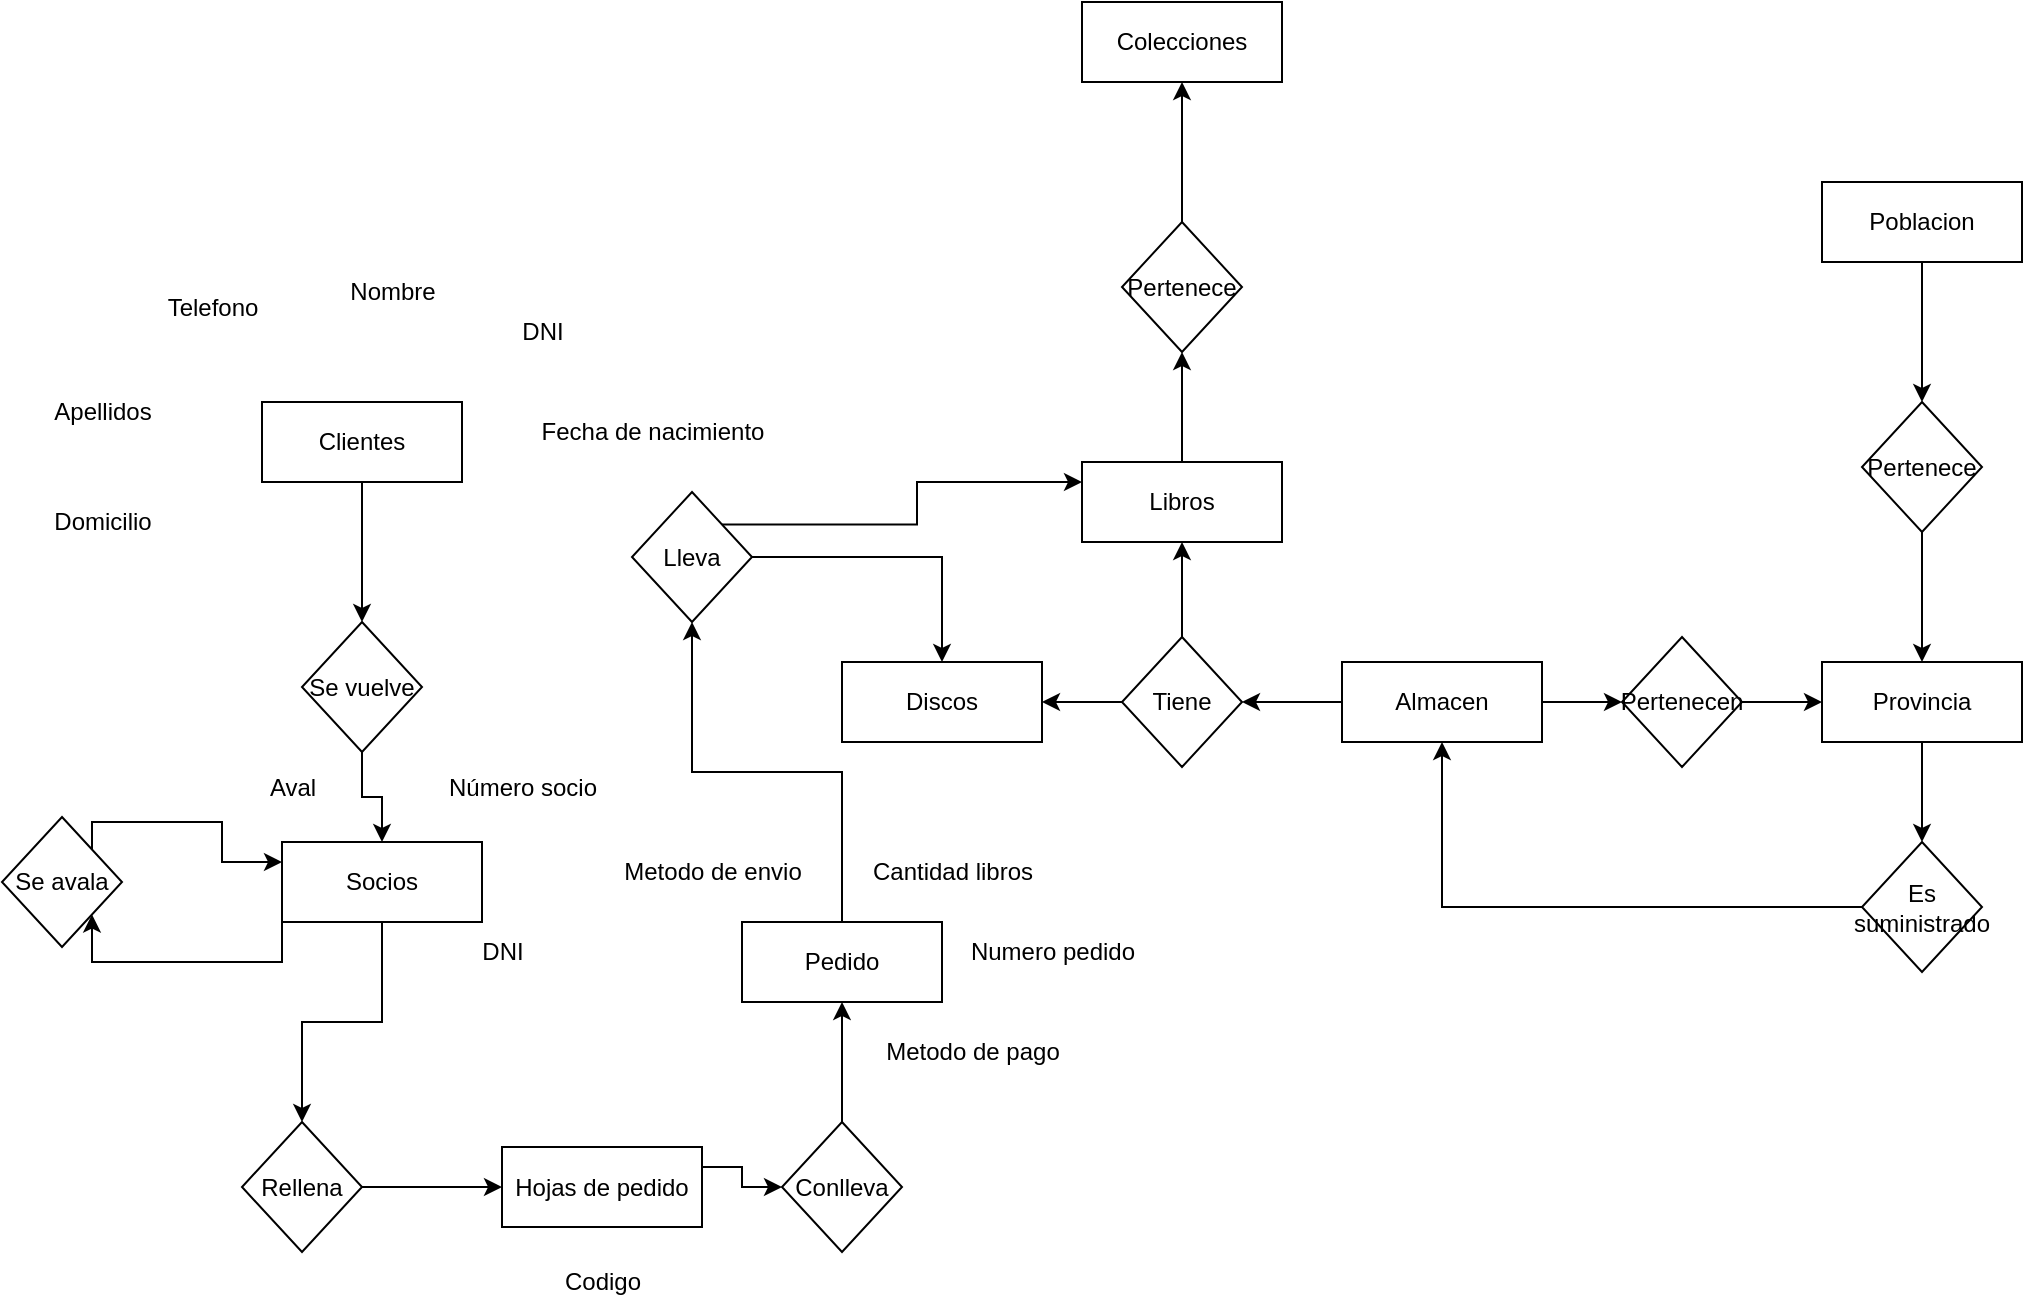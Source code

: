 <mxfile version="24.2.8" type="github">
  <diagram name="Page-1" id="zo8Fysw7H4Qtpaqr5c0Y">
    <mxGraphModel dx="1588" dy="892" grid="1" gridSize="10" guides="1" tooltips="1" connect="1" arrows="1" fold="1" page="1" pageScale="1" pageWidth="850" pageHeight="1100" math="0" shadow="0">
      <root>
        <mxCell id="0" />
        <mxCell id="1" parent="0" />
        <mxCell id="-mBXiv1CpG3KM5D4Y9Mz-1" value="Discos" style="rounded=0;whiteSpace=wrap;html=1;" vertex="1" parent="1">
          <mxGeometry x="530" y="400" width="100" height="40" as="geometry" />
        </mxCell>
        <mxCell id="-mBXiv1CpG3KM5D4Y9Mz-38" style="edgeStyle=orthogonalEdgeStyle;rounded=0;orthogonalLoop=1;jettySize=auto;html=1;exitX=0;exitY=0.5;exitDx=0;exitDy=0;entryX=1;entryY=0.5;entryDx=0;entryDy=0;" edge="1" parent="1" source="-mBXiv1CpG3KM5D4Y9Mz-2" target="-mBXiv1CpG3KM5D4Y9Mz-1">
          <mxGeometry relative="1" as="geometry" />
        </mxCell>
        <mxCell id="-mBXiv1CpG3KM5D4Y9Mz-39" style="edgeStyle=orthogonalEdgeStyle;rounded=0;orthogonalLoop=1;jettySize=auto;html=1;exitX=0.5;exitY=0;exitDx=0;exitDy=0;entryX=0.5;entryY=1;entryDx=0;entryDy=0;" edge="1" parent="1" source="-mBXiv1CpG3KM5D4Y9Mz-2" target="-mBXiv1CpG3KM5D4Y9Mz-4">
          <mxGeometry relative="1" as="geometry" />
        </mxCell>
        <mxCell id="-mBXiv1CpG3KM5D4Y9Mz-2" value="Tiene" style="rhombus;whiteSpace=wrap;html=1;" vertex="1" parent="1">
          <mxGeometry x="670" y="387.5" width="60" height="65" as="geometry" />
        </mxCell>
        <mxCell id="-mBXiv1CpG3KM5D4Y9Mz-33" style="edgeStyle=orthogonalEdgeStyle;rounded=0;orthogonalLoop=1;jettySize=auto;html=1;exitX=1;exitY=0.5;exitDx=0;exitDy=0;entryX=0.5;entryY=0;entryDx=0;entryDy=0;" edge="1" parent="1" source="-mBXiv1CpG3KM5D4Y9Mz-3" target="-mBXiv1CpG3KM5D4Y9Mz-1">
          <mxGeometry relative="1" as="geometry" />
        </mxCell>
        <mxCell id="-mBXiv1CpG3KM5D4Y9Mz-36" style="edgeStyle=orthogonalEdgeStyle;rounded=0;orthogonalLoop=1;jettySize=auto;html=1;exitX=1;exitY=0;exitDx=0;exitDy=0;entryX=0;entryY=0.25;entryDx=0;entryDy=0;" edge="1" parent="1" source="-mBXiv1CpG3KM5D4Y9Mz-3" target="-mBXiv1CpG3KM5D4Y9Mz-4">
          <mxGeometry relative="1" as="geometry" />
        </mxCell>
        <mxCell id="-mBXiv1CpG3KM5D4Y9Mz-3" value="Lleva" style="rhombus;whiteSpace=wrap;html=1;" vertex="1" parent="1">
          <mxGeometry x="425" y="315" width="60" height="65" as="geometry" />
        </mxCell>
        <mxCell id="-mBXiv1CpG3KM5D4Y9Mz-46" style="edgeStyle=orthogonalEdgeStyle;rounded=0;orthogonalLoop=1;jettySize=auto;html=1;exitX=0.5;exitY=0;exitDx=0;exitDy=0;entryX=0.5;entryY=1;entryDx=0;entryDy=0;" edge="1" parent="1" source="-mBXiv1CpG3KM5D4Y9Mz-4" target="-mBXiv1CpG3KM5D4Y9Mz-20">
          <mxGeometry relative="1" as="geometry" />
        </mxCell>
        <mxCell id="-mBXiv1CpG3KM5D4Y9Mz-4" value="Libros" style="rounded=0;whiteSpace=wrap;html=1;" vertex="1" parent="1">
          <mxGeometry x="650" y="300" width="100" height="40" as="geometry" />
        </mxCell>
        <mxCell id="-mBXiv1CpG3KM5D4Y9Mz-37" style="edgeStyle=orthogonalEdgeStyle;rounded=0;orthogonalLoop=1;jettySize=auto;html=1;exitX=0;exitY=0.5;exitDx=0;exitDy=0;entryX=1;entryY=0.5;entryDx=0;entryDy=0;" edge="1" parent="1" source="-mBXiv1CpG3KM5D4Y9Mz-5" target="-mBXiv1CpG3KM5D4Y9Mz-2">
          <mxGeometry relative="1" as="geometry" />
        </mxCell>
        <mxCell id="-mBXiv1CpG3KM5D4Y9Mz-40" style="edgeStyle=orthogonalEdgeStyle;rounded=0;orthogonalLoop=1;jettySize=auto;html=1;exitX=1;exitY=0.5;exitDx=0;exitDy=0;entryX=0;entryY=0.5;entryDx=0;entryDy=0;" edge="1" parent="1" source="-mBXiv1CpG3KM5D4Y9Mz-5" target="-mBXiv1CpG3KM5D4Y9Mz-6">
          <mxGeometry relative="1" as="geometry" />
        </mxCell>
        <mxCell id="-mBXiv1CpG3KM5D4Y9Mz-5" value="Almacen" style="rounded=0;whiteSpace=wrap;html=1;" vertex="1" parent="1">
          <mxGeometry x="780" y="400" width="100" height="40" as="geometry" />
        </mxCell>
        <mxCell id="-mBXiv1CpG3KM5D4Y9Mz-43" style="edgeStyle=orthogonalEdgeStyle;rounded=0;orthogonalLoop=1;jettySize=auto;html=1;exitX=1;exitY=0.5;exitDx=0;exitDy=0;entryX=0;entryY=0.5;entryDx=0;entryDy=0;" edge="1" parent="1" source="-mBXiv1CpG3KM5D4Y9Mz-6" target="-mBXiv1CpG3KM5D4Y9Mz-7">
          <mxGeometry relative="1" as="geometry" />
        </mxCell>
        <mxCell id="-mBXiv1CpG3KM5D4Y9Mz-6" value="Pertenecen" style="rhombus;whiteSpace=wrap;html=1;" vertex="1" parent="1">
          <mxGeometry x="920" y="387.5" width="60" height="65" as="geometry" />
        </mxCell>
        <mxCell id="-mBXiv1CpG3KM5D4Y9Mz-42" style="edgeStyle=orthogonalEdgeStyle;rounded=0;orthogonalLoop=1;jettySize=auto;html=1;exitX=0.5;exitY=1;exitDx=0;exitDy=0;entryX=0.5;entryY=0;entryDx=0;entryDy=0;" edge="1" parent="1" source="-mBXiv1CpG3KM5D4Y9Mz-7" target="-mBXiv1CpG3KM5D4Y9Mz-8">
          <mxGeometry relative="1" as="geometry" />
        </mxCell>
        <mxCell id="-mBXiv1CpG3KM5D4Y9Mz-7" value="Provincia" style="rounded=0;whiteSpace=wrap;html=1;" vertex="1" parent="1">
          <mxGeometry x="1020" y="400" width="100" height="40" as="geometry" />
        </mxCell>
        <mxCell id="-mBXiv1CpG3KM5D4Y9Mz-41" style="edgeStyle=orthogonalEdgeStyle;rounded=0;orthogonalLoop=1;jettySize=auto;html=1;exitX=0;exitY=0.5;exitDx=0;exitDy=0;entryX=0.5;entryY=1;entryDx=0;entryDy=0;" edge="1" parent="1" source="-mBXiv1CpG3KM5D4Y9Mz-8" target="-mBXiv1CpG3KM5D4Y9Mz-5">
          <mxGeometry relative="1" as="geometry" />
        </mxCell>
        <mxCell id="-mBXiv1CpG3KM5D4Y9Mz-8" value="Es suministrado" style="rhombus;whiteSpace=wrap;html=1;" vertex="1" parent="1">
          <mxGeometry x="1040" y="490" width="60" height="65" as="geometry" />
        </mxCell>
        <mxCell id="-mBXiv1CpG3KM5D4Y9Mz-31" style="edgeStyle=orthogonalEdgeStyle;rounded=0;orthogonalLoop=1;jettySize=auto;html=1;exitX=0.5;exitY=0;exitDx=0;exitDy=0;entryX=0.5;entryY=1;entryDx=0;entryDy=0;" edge="1" parent="1" source="-mBXiv1CpG3KM5D4Y9Mz-9" target="-mBXiv1CpG3KM5D4Y9Mz-3">
          <mxGeometry relative="1" as="geometry" />
        </mxCell>
        <mxCell id="-mBXiv1CpG3KM5D4Y9Mz-9" value="Pedido" style="rounded=0;whiteSpace=wrap;html=1;" vertex="1" parent="1">
          <mxGeometry x="480" y="530" width="100" height="40" as="geometry" />
        </mxCell>
        <mxCell id="-mBXiv1CpG3KM5D4Y9Mz-30" style="edgeStyle=orthogonalEdgeStyle;rounded=0;orthogonalLoop=1;jettySize=auto;html=1;exitX=0.5;exitY=0;exitDx=0;exitDy=0;entryX=0.5;entryY=1;entryDx=0;entryDy=0;" edge="1" parent="1" source="-mBXiv1CpG3KM5D4Y9Mz-10" target="-mBXiv1CpG3KM5D4Y9Mz-9">
          <mxGeometry relative="1" as="geometry" />
        </mxCell>
        <mxCell id="-mBXiv1CpG3KM5D4Y9Mz-10" value="Conlleva" style="rhombus;whiteSpace=wrap;html=1;" vertex="1" parent="1">
          <mxGeometry x="500" y="630" width="60" height="65" as="geometry" />
        </mxCell>
        <mxCell id="-mBXiv1CpG3KM5D4Y9Mz-29" style="edgeStyle=orthogonalEdgeStyle;rounded=0;orthogonalLoop=1;jettySize=auto;html=1;exitX=1;exitY=0.25;exitDx=0;exitDy=0;entryX=0;entryY=0.5;entryDx=0;entryDy=0;" edge="1" parent="1" source="-mBXiv1CpG3KM5D4Y9Mz-11" target="-mBXiv1CpG3KM5D4Y9Mz-10">
          <mxGeometry relative="1" as="geometry" />
        </mxCell>
        <mxCell id="-mBXiv1CpG3KM5D4Y9Mz-11" value="Hojas de pedido" style="rounded=0;whiteSpace=wrap;html=1;" vertex="1" parent="1">
          <mxGeometry x="360" y="642.5" width="100" height="40" as="geometry" />
        </mxCell>
        <mxCell id="-mBXiv1CpG3KM5D4Y9Mz-28" style="edgeStyle=orthogonalEdgeStyle;rounded=0;orthogonalLoop=1;jettySize=auto;html=1;exitX=1;exitY=0.5;exitDx=0;exitDy=0;entryX=0;entryY=0.5;entryDx=0;entryDy=0;" edge="1" parent="1" source="-mBXiv1CpG3KM5D4Y9Mz-13" target="-mBXiv1CpG3KM5D4Y9Mz-11">
          <mxGeometry relative="1" as="geometry" />
        </mxCell>
        <mxCell id="-mBXiv1CpG3KM5D4Y9Mz-13" value="Rellena" style="rhombus;whiteSpace=wrap;html=1;" vertex="1" parent="1">
          <mxGeometry x="230" y="630" width="60" height="65" as="geometry" />
        </mxCell>
        <mxCell id="-mBXiv1CpG3KM5D4Y9Mz-27" style="edgeStyle=orthogonalEdgeStyle;rounded=0;orthogonalLoop=1;jettySize=auto;html=1;exitX=0.5;exitY=1;exitDx=0;exitDy=0;entryX=0.5;entryY=0;entryDx=0;entryDy=0;" edge="1" parent="1" source="-mBXiv1CpG3KM5D4Y9Mz-14" target="-mBXiv1CpG3KM5D4Y9Mz-13">
          <mxGeometry relative="1" as="geometry" />
        </mxCell>
        <mxCell id="-mBXiv1CpG3KM5D4Y9Mz-48" style="edgeStyle=orthogonalEdgeStyle;rounded=0;orthogonalLoop=1;jettySize=auto;html=1;exitX=0;exitY=1;exitDx=0;exitDy=0;entryX=1;entryY=1;entryDx=0;entryDy=0;" edge="1" parent="1" source="-mBXiv1CpG3KM5D4Y9Mz-14" target="-mBXiv1CpG3KM5D4Y9Mz-15">
          <mxGeometry relative="1" as="geometry">
            <Array as="points">
              <mxPoint x="250" y="550" />
              <mxPoint x="155" y="550" />
            </Array>
          </mxGeometry>
        </mxCell>
        <mxCell id="-mBXiv1CpG3KM5D4Y9Mz-14" value="Socios" style="rounded=0;whiteSpace=wrap;html=1;" vertex="1" parent="1">
          <mxGeometry x="250" y="490" width="100" height="40" as="geometry" />
        </mxCell>
        <mxCell id="-mBXiv1CpG3KM5D4Y9Mz-50" style="edgeStyle=orthogonalEdgeStyle;rounded=0;orthogonalLoop=1;jettySize=auto;html=1;exitX=1;exitY=0;exitDx=0;exitDy=0;entryX=0;entryY=0.25;entryDx=0;entryDy=0;" edge="1" parent="1" source="-mBXiv1CpG3KM5D4Y9Mz-15" target="-mBXiv1CpG3KM5D4Y9Mz-14">
          <mxGeometry relative="1" as="geometry">
            <Array as="points">
              <mxPoint x="155" y="480" />
              <mxPoint x="220" y="480" />
              <mxPoint x="220" y="500" />
            </Array>
          </mxGeometry>
        </mxCell>
        <mxCell id="-mBXiv1CpG3KM5D4Y9Mz-15" value="Se avala" style="rhombus;whiteSpace=wrap;html=1;" vertex="1" parent="1">
          <mxGeometry x="110" y="477.5" width="60" height="65" as="geometry" />
        </mxCell>
        <mxCell id="-mBXiv1CpG3KM5D4Y9Mz-26" style="edgeStyle=orthogonalEdgeStyle;rounded=0;orthogonalLoop=1;jettySize=auto;html=1;exitX=0.5;exitY=1;exitDx=0;exitDy=0;entryX=0.5;entryY=0;entryDx=0;entryDy=0;" edge="1" parent="1" source="-mBXiv1CpG3KM5D4Y9Mz-16" target="-mBXiv1CpG3KM5D4Y9Mz-14">
          <mxGeometry relative="1" as="geometry" />
        </mxCell>
        <mxCell id="-mBXiv1CpG3KM5D4Y9Mz-16" value="Se vuelve" style="rhombus;whiteSpace=wrap;html=1;" vertex="1" parent="1">
          <mxGeometry x="260" y="380" width="60" height="65" as="geometry" />
        </mxCell>
        <mxCell id="-mBXiv1CpG3KM5D4Y9Mz-25" style="edgeStyle=orthogonalEdgeStyle;rounded=0;orthogonalLoop=1;jettySize=auto;html=1;exitX=0.5;exitY=1;exitDx=0;exitDy=0;entryX=0.5;entryY=0;entryDx=0;entryDy=0;" edge="1" parent="1" source="-mBXiv1CpG3KM5D4Y9Mz-17" target="-mBXiv1CpG3KM5D4Y9Mz-16">
          <mxGeometry relative="1" as="geometry" />
        </mxCell>
        <mxCell id="-mBXiv1CpG3KM5D4Y9Mz-17" value="Clientes" style="rounded=0;whiteSpace=wrap;html=1;" vertex="1" parent="1">
          <mxGeometry x="240" y="270" width="100" height="40" as="geometry" />
        </mxCell>
        <mxCell id="-mBXiv1CpG3KM5D4Y9Mz-47" style="edgeStyle=orthogonalEdgeStyle;rounded=0;orthogonalLoop=1;jettySize=auto;html=1;exitX=0.5;exitY=0;exitDx=0;exitDy=0;entryX=0.5;entryY=1;entryDx=0;entryDy=0;" edge="1" parent="1" source="-mBXiv1CpG3KM5D4Y9Mz-20" target="-mBXiv1CpG3KM5D4Y9Mz-22">
          <mxGeometry relative="1" as="geometry" />
        </mxCell>
        <mxCell id="-mBXiv1CpG3KM5D4Y9Mz-20" value="Pertenece" style="rhombus;whiteSpace=wrap;html=1;" vertex="1" parent="1">
          <mxGeometry x="670" y="180" width="60" height="65" as="geometry" />
        </mxCell>
        <mxCell id="-mBXiv1CpG3KM5D4Y9Mz-22" value="Colecciones" style="rounded=0;whiteSpace=wrap;html=1;" vertex="1" parent="1">
          <mxGeometry x="650" y="70" width="100" height="40" as="geometry" />
        </mxCell>
        <mxCell id="-mBXiv1CpG3KM5D4Y9Mz-44" style="edgeStyle=orthogonalEdgeStyle;rounded=0;orthogonalLoop=1;jettySize=auto;html=1;exitX=0.5;exitY=1;exitDx=0;exitDy=0;entryX=0.5;entryY=0;entryDx=0;entryDy=0;" edge="1" parent="1" source="-mBXiv1CpG3KM5D4Y9Mz-23" target="-mBXiv1CpG3KM5D4Y9Mz-7">
          <mxGeometry relative="1" as="geometry" />
        </mxCell>
        <mxCell id="-mBXiv1CpG3KM5D4Y9Mz-23" value="Pertenece" style="rhombus;whiteSpace=wrap;html=1;" vertex="1" parent="1">
          <mxGeometry x="1040" y="270" width="60" height="65" as="geometry" />
        </mxCell>
        <mxCell id="-mBXiv1CpG3KM5D4Y9Mz-45" style="edgeStyle=orthogonalEdgeStyle;rounded=0;orthogonalLoop=1;jettySize=auto;html=1;exitX=0.5;exitY=1;exitDx=0;exitDy=0;entryX=0.5;entryY=0;entryDx=0;entryDy=0;" edge="1" parent="1" source="-mBXiv1CpG3KM5D4Y9Mz-24" target="-mBXiv1CpG3KM5D4Y9Mz-23">
          <mxGeometry relative="1" as="geometry" />
        </mxCell>
        <mxCell id="-mBXiv1CpG3KM5D4Y9Mz-24" value="Poblacion" style="rounded=0;whiteSpace=wrap;html=1;" vertex="1" parent="1">
          <mxGeometry x="1020" y="160" width="100" height="40" as="geometry" />
        </mxCell>
        <mxCell id="-mBXiv1CpG3KM5D4Y9Mz-52" value="Apellidos" style="text;html=1;align=center;verticalAlign=middle;resizable=0;points=[];autosize=1;strokeColor=none;fillColor=none;" vertex="1" parent="1">
          <mxGeometry x="125" y="260" width="70" height="30" as="geometry" />
        </mxCell>
        <mxCell id="-mBXiv1CpG3KM5D4Y9Mz-53" value="Telefono" style="text;html=1;align=center;verticalAlign=middle;resizable=0;points=[];autosize=1;strokeColor=none;fillColor=none;" vertex="1" parent="1">
          <mxGeometry x="180" y="208" width="70" height="30" as="geometry" />
        </mxCell>
        <mxCell id="-mBXiv1CpG3KM5D4Y9Mz-54" value="Domicilio" style="text;html=1;align=center;verticalAlign=middle;resizable=0;points=[];autosize=1;strokeColor=none;fillColor=none;" vertex="1" parent="1">
          <mxGeometry x="125" y="315" width="70" height="30" as="geometry" />
        </mxCell>
        <mxCell id="-mBXiv1CpG3KM5D4Y9Mz-55" value="Nombre" style="text;html=1;align=center;verticalAlign=middle;resizable=0;points=[];autosize=1;strokeColor=none;fillColor=none;" vertex="1" parent="1">
          <mxGeometry x="270" y="200" width="70" height="30" as="geometry" />
        </mxCell>
        <mxCell id="-mBXiv1CpG3KM5D4Y9Mz-56" value="Fecha de nacimiento" style="text;html=1;align=center;verticalAlign=middle;resizable=0;points=[];autosize=1;strokeColor=none;fillColor=none;" vertex="1" parent="1">
          <mxGeometry x="370" y="270" width="130" height="30" as="geometry" />
        </mxCell>
        <mxCell id="-mBXiv1CpG3KM5D4Y9Mz-57" value="DNI" style="text;html=1;align=center;verticalAlign=middle;resizable=0;points=[];autosize=1;strokeColor=none;fillColor=none;" vertex="1" parent="1">
          <mxGeometry x="360" y="220" width="40" height="30" as="geometry" />
        </mxCell>
        <mxCell id="-mBXiv1CpG3KM5D4Y9Mz-64" value="Aval" style="text;html=1;align=center;verticalAlign=middle;resizable=0;points=[];autosize=1;strokeColor=none;fillColor=none;" vertex="1" parent="1">
          <mxGeometry x="230" y="447.5" width="50" height="30" as="geometry" />
        </mxCell>
        <mxCell id="-mBXiv1CpG3KM5D4Y9Mz-65" value="Número socio" style="text;html=1;align=center;verticalAlign=middle;resizable=0;points=[];autosize=1;strokeColor=none;fillColor=none;" vertex="1" parent="1">
          <mxGeometry x="320" y="447.5" width="100" height="30" as="geometry" />
        </mxCell>
        <mxCell id="-mBXiv1CpG3KM5D4Y9Mz-66" value="DNI" style="text;html=1;align=center;verticalAlign=middle;resizable=0;points=[];autosize=1;strokeColor=none;fillColor=none;" vertex="1" parent="1">
          <mxGeometry x="340" y="530" width="40" height="30" as="geometry" />
        </mxCell>
        <mxCell id="-mBXiv1CpG3KM5D4Y9Mz-67" value="Codigo" style="text;html=1;align=center;verticalAlign=middle;resizable=0;points=[];autosize=1;strokeColor=none;fillColor=none;" vertex="1" parent="1">
          <mxGeometry x="380" y="695" width="60" height="30" as="geometry" />
        </mxCell>
        <mxCell id="-mBXiv1CpG3KM5D4Y9Mz-68" value="Metodo de envio" style="text;html=1;align=center;verticalAlign=middle;resizable=0;points=[];autosize=1;strokeColor=none;fillColor=none;" vertex="1" parent="1">
          <mxGeometry x="410" y="490" width="110" height="30" as="geometry" />
        </mxCell>
        <mxCell id="-mBXiv1CpG3KM5D4Y9Mz-69" value="Metodo de pago" style="text;html=1;align=center;verticalAlign=middle;resizable=0;points=[];autosize=1;strokeColor=none;fillColor=none;" vertex="1" parent="1">
          <mxGeometry x="540" y="580" width="110" height="30" as="geometry" />
        </mxCell>
        <mxCell id="-mBXiv1CpG3KM5D4Y9Mz-70" value="Numero pedido" style="text;html=1;align=center;verticalAlign=middle;resizable=0;points=[];autosize=1;strokeColor=none;fillColor=none;" vertex="1" parent="1">
          <mxGeometry x="580" y="530" width="110" height="30" as="geometry" />
        </mxCell>
        <mxCell id="-mBXiv1CpG3KM5D4Y9Mz-71" value="Cantidad libros" style="text;html=1;align=center;verticalAlign=middle;resizable=0;points=[];autosize=1;strokeColor=none;fillColor=none;" vertex="1" parent="1">
          <mxGeometry x="535" y="490" width="100" height="30" as="geometry" />
        </mxCell>
      </root>
    </mxGraphModel>
  </diagram>
</mxfile>
